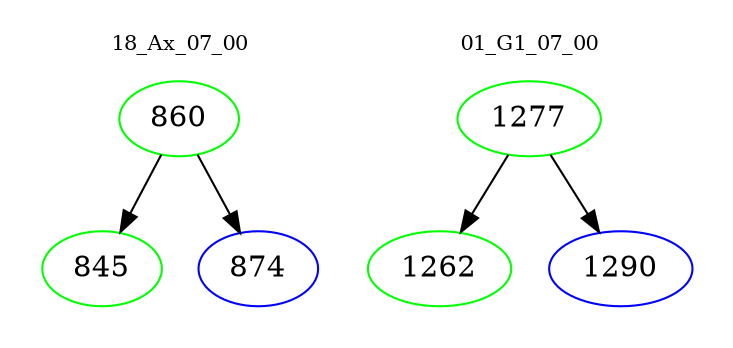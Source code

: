 digraph{
subgraph cluster_0 {
color = white
label = "18_Ax_07_00";
fontsize=10;
T0_860 [label="860", color="green"]
T0_860 -> T0_845 [color="black"]
T0_845 [label="845", color="green"]
T0_860 -> T0_874 [color="black"]
T0_874 [label="874", color="blue"]
}
subgraph cluster_1 {
color = white
label = "01_G1_07_00";
fontsize=10;
T1_1277 [label="1277", color="green"]
T1_1277 -> T1_1262 [color="black"]
T1_1262 [label="1262", color="green"]
T1_1277 -> T1_1290 [color="black"]
T1_1290 [label="1290", color="blue"]
}
}

